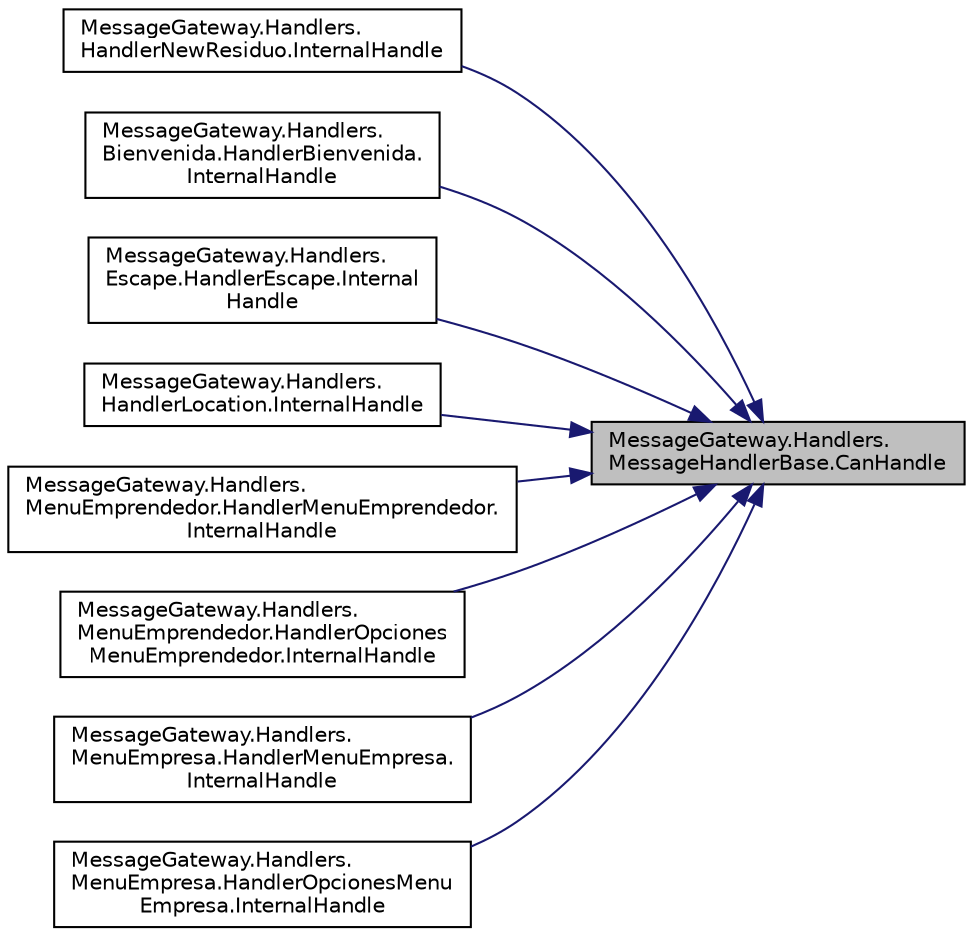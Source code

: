 digraph "MessageGateway.Handlers.MessageHandlerBase.CanHandle"
{
 // INTERACTIVE_SVG=YES
 // LATEX_PDF_SIZE
  edge [fontname="Helvetica",fontsize="10",labelfontname="Helvetica",labelfontsize="10"];
  node [fontname="Helvetica",fontsize="10",shape=record];
  rankdir="RL";
  Node1 [label="MessageGateway.Handlers.\lMessageHandlerBase.CanHandle",height=0.2,width=0.4,color="black", fillcolor="grey75", style="filled", fontcolor="black",tooltip="Determina si se puede manejar la palabra (EN MINUSCULA) desde las palabras clave."];
  Node1 -> Node2 [dir="back",color="midnightblue",fontsize="10",style="solid",fontname="Helvetica"];
  Node2 [label="MessageGateway.Handlers.\lHandlerNewResiduo.InternalHandle",height=0.2,width=0.4,color="black", fillcolor="white", style="filled",URL="$classMessageGateway_1_1Handlers_1_1HandlerNewResiduo.html#afe875d6816d885e57dfc5d39d1fb0725",tooltip="InternalHandle que va tomando las cualidades necesarias para crear un residuo."];
  Node1 -> Node3 [dir="back",color="midnightblue",fontsize="10",style="solid",fontname="Helvetica"];
  Node3 [label="MessageGateway.Handlers.\lBienvenida.HandlerBienvenida.\lInternalHandle",height=0.2,width=0.4,color="black", fillcolor="white", style="filled",URL="$classMessageGateway_1_1Handlers_1_1Bienvenida_1_1HandlerBienvenida.html#af6ed9fd7bbaf67722e4506a8e6560116",tooltip="Internal Handle que devuelve un menu y redirecciona a la opción seleccionada."];
  Node1 -> Node4 [dir="back",color="midnightblue",fontsize="10",style="solid",fontname="Helvetica"];
  Node4 [label="MessageGateway.Handlers.\lEscape.HandlerEscape.Internal\lHandle",height=0.2,width=0.4,color="black", fillcolor="white", style="filled",URL="$classMessageGateway_1_1Handlers_1_1Escape_1_1HandlerEscape.html#afac279e0dd2e3a61c39ed2b6bdf6a540",tooltip="Internal Handle que revisa donde esta parado el user y devuelve al ultimo form generico/menu pricipal..."];
  Node1 -> Node5 [dir="back",color="midnightblue",fontsize="10",style="solid",fontname="Helvetica"];
  Node5 [label="MessageGateway.Handlers.\lHandlerLocation.InternalHandle",height=0.2,width=0.4,color="black", fillcolor="white", style="filled",URL="$classMessageGateway_1_1Handlers_1_1HandlerLocation.html#a1338010d88fa4f3e16277178208a968f",tooltip="Internal Handle, va tomando los strings necesarios para el GetLocation del API."];
  Node1 -> Node6 [dir="back",color="midnightblue",fontsize="10",style="solid",fontname="Helvetica"];
  Node6 [label="MessageGateway.Handlers.\lMenuEmprendedor.HandlerMenuEmprendedor.\lInternalHandle",height=0.2,width=0.4,color="black", fillcolor="white", style="filled",URL="$classMessageGateway_1_1Handlers_1_1MenuEmprendedor_1_1HandlerMenuEmprendedor.html#afa8d545635e72580251a778df4c31abb",tooltip="Método InternalHandle que devuelve un menú y deriva a la opción seleccionada."];
  Node1 -> Node7 [dir="back",color="midnightblue",fontsize="10",style="solid",fontname="Helvetica"];
  Node7 [label="MessageGateway.Handlers.\lMenuEmprendedor.HandlerOpciones\lMenuEmprendedor.InternalHandle",height=0.2,width=0.4,color="black", fillcolor="white", style="filled",URL="$classMessageGateway_1_1Handlers_1_1MenuEmprendedor_1_1HandlerOpcionesMenuEmprendedor.html#add92ac4870e23b76e4175d83e7fc6b90",tooltip="Método InternalHandle que redirecciona a formularios según la opción seleccionada."];
  Node1 -> Node8 [dir="back",color="midnightblue",fontsize="10",style="solid",fontname="Helvetica"];
  Node8 [label="MessageGateway.Handlers.\lMenuEmpresa.HandlerMenuEmpresa.\lInternalHandle",height=0.2,width=0.4,color="black", fillcolor="white", style="filled",URL="$classMessageGateway_1_1Handlers_1_1MenuEmpresa_1_1HandlerMenuEmpresa.html#a61efe3d8894e8cd90ea32011d3926851",tooltip="Método InternalHandle que devuelve un menú y deriva a la opción seleccionada."];
  Node1 -> Node9 [dir="back",color="midnightblue",fontsize="10",style="solid",fontname="Helvetica"];
  Node9 [label="MessageGateway.Handlers.\lMenuEmpresa.HandlerOpcionesMenu\lEmpresa.InternalHandle",height=0.2,width=0.4,color="black", fillcolor="white", style="filled",URL="$classMessageGateway_1_1Handlers_1_1MenuEmpresa_1_1HandlerOpcionesMenuEmpresa.html#a2e6c7ffa0b06ba6f2763745b7f1b808d",tooltip="Método InternalHandle que redirecciona a formularios según la opción seleccionada."];
}
